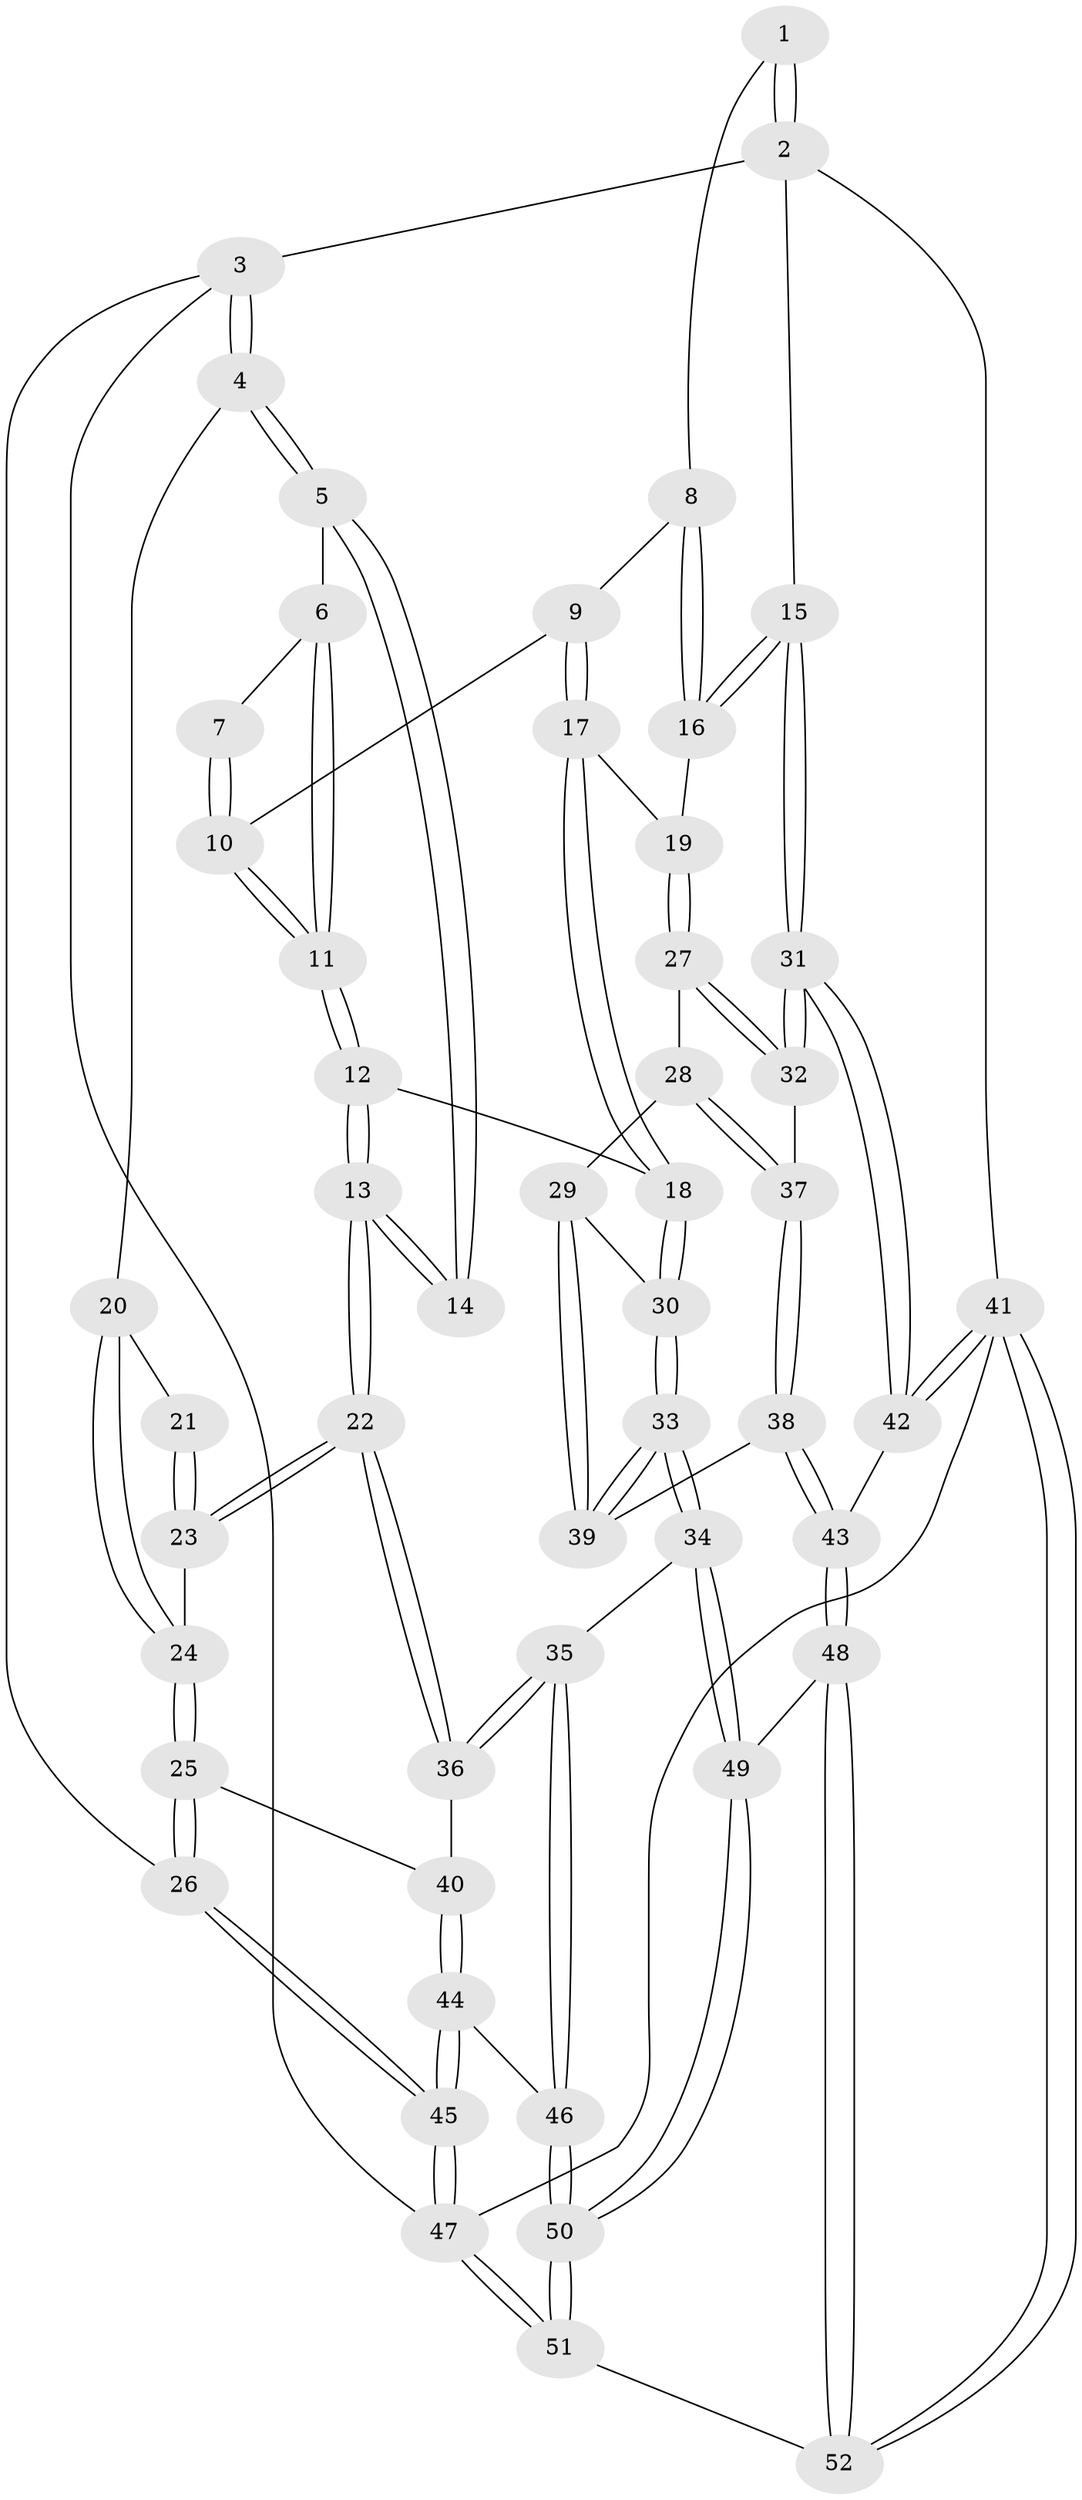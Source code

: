 // Generated by graph-tools (version 1.1) at 2025/38/03/09/25 02:38:54]
// undirected, 52 vertices, 127 edges
graph export_dot {
graph [start="1"]
  node [color=gray90,style=filled];
  1 [pos="+0.8600766980645501+0"];
  2 [pos="+1+0"];
  3 [pos="+0+0"];
  4 [pos="+0+0"];
  5 [pos="+0.3665728470323345+0"];
  6 [pos="+0.44462885122784856+0"];
  7 [pos="+0.4618997904673686+0"];
  8 [pos="+0.7726231943536805+0.14876413920321113"];
  9 [pos="+0.7610011691738314+0.1575102280121929"];
  10 [pos="+0.667146205487839+0.1444343986776072"];
  11 [pos="+0.571075400579112+0.22067887787447785"];
  12 [pos="+0.5354518163588344+0.2900270543796672"];
  13 [pos="+0.4279935601876668+0.29732019814493915"];
  14 [pos="+0.4056184296914078+0.20366552558914128"];
  15 [pos="+1+0.197952955118679"];
  16 [pos="+0.9830856394726899+0.21902185211131953"];
  17 [pos="+0.7468731262903228+0.2591886812049021"];
  18 [pos="+0.5991807400093613+0.3335396849251893"];
  19 [pos="+0.812628763954246+0.34509035905696883"];
  20 [pos="+0.09088044827072415+0.11875985259963193"];
  21 [pos="+0.14601565444749576+0.1685585769504907"];
  22 [pos="+0.3545079556393277+0.37392426879330737"];
  23 [pos="+0.3172966537220594+0.35885660623942434"];
  24 [pos="+0.08079080471727133+0.4008546558291509"];
  25 [pos="+0.03856411187061957+0.45670942417689536"];
  26 [pos="+0+0.4690526626399528"];
  27 [pos="+0.810796147460081+0.38646328305955985"];
  28 [pos="+0.7931688530980382+0.4149980385397112"];
  29 [pos="+0.6802547336895886+0.42722044409366866"];
  30 [pos="+0.6409000137403339+0.424239528529364"];
  31 [pos="+1+0.39457178132347426"];
  32 [pos="+1+0.42649017137990497"];
  33 [pos="+0.5277410851272946+0.6604219159363849"];
  34 [pos="+0.5102600974752778+0.6730779719479711"];
  35 [pos="+0.4720715245326058+0.6623192127725386"];
  36 [pos="+0.36106884934989525+0.4816102116942601"];
  37 [pos="+0.8407578601634107+0.5519357552156575"];
  38 [pos="+0.8211846913160845+0.6139765034710312"];
  39 [pos="+0.7759644776770738+0.6156315190269832"];
  40 [pos="+0.1296959586156141+0.5574209892926059"];
  41 [pos="+1+1"];
  42 [pos="+1+0.7295516493198628"];
  43 [pos="+0.9357421433605623+0.7615896802465829"];
  44 [pos="+0.12921687404729876+0.7845640456975955"];
  45 [pos="+0+1"];
  46 [pos="+0.3014208881003011+0.7580447025632941"];
  47 [pos="+0+1"];
  48 [pos="+0.7719962695843092+0.9472061990822965"];
  49 [pos="+0.571587548123134+0.8093476300770864"];
  50 [pos="+0.39257688421871695+1"];
  51 [pos="+0.3589501276214419+1"];
  52 [pos="+0.8033211449653952+1"];
  1 -- 2;
  1 -- 2;
  1 -- 8;
  2 -- 3;
  2 -- 15;
  2 -- 41;
  3 -- 4;
  3 -- 4;
  3 -- 26;
  3 -- 47;
  4 -- 5;
  4 -- 5;
  4 -- 20;
  5 -- 6;
  5 -- 14;
  5 -- 14;
  6 -- 7;
  6 -- 11;
  6 -- 11;
  7 -- 10;
  7 -- 10;
  8 -- 9;
  8 -- 16;
  8 -- 16;
  9 -- 10;
  9 -- 17;
  9 -- 17;
  10 -- 11;
  10 -- 11;
  11 -- 12;
  11 -- 12;
  12 -- 13;
  12 -- 13;
  12 -- 18;
  13 -- 14;
  13 -- 14;
  13 -- 22;
  13 -- 22;
  15 -- 16;
  15 -- 16;
  15 -- 31;
  15 -- 31;
  16 -- 19;
  17 -- 18;
  17 -- 18;
  17 -- 19;
  18 -- 30;
  18 -- 30;
  19 -- 27;
  19 -- 27;
  20 -- 21;
  20 -- 24;
  20 -- 24;
  21 -- 23;
  21 -- 23;
  22 -- 23;
  22 -- 23;
  22 -- 36;
  22 -- 36;
  23 -- 24;
  24 -- 25;
  24 -- 25;
  25 -- 26;
  25 -- 26;
  25 -- 40;
  26 -- 45;
  26 -- 45;
  27 -- 28;
  27 -- 32;
  27 -- 32;
  28 -- 29;
  28 -- 37;
  28 -- 37;
  29 -- 30;
  29 -- 39;
  29 -- 39;
  30 -- 33;
  30 -- 33;
  31 -- 32;
  31 -- 32;
  31 -- 42;
  31 -- 42;
  32 -- 37;
  33 -- 34;
  33 -- 34;
  33 -- 39;
  33 -- 39;
  34 -- 35;
  34 -- 49;
  34 -- 49;
  35 -- 36;
  35 -- 36;
  35 -- 46;
  35 -- 46;
  36 -- 40;
  37 -- 38;
  37 -- 38;
  38 -- 39;
  38 -- 43;
  38 -- 43;
  40 -- 44;
  40 -- 44;
  41 -- 42;
  41 -- 42;
  41 -- 52;
  41 -- 52;
  41 -- 47;
  42 -- 43;
  43 -- 48;
  43 -- 48;
  44 -- 45;
  44 -- 45;
  44 -- 46;
  45 -- 47;
  45 -- 47;
  46 -- 50;
  46 -- 50;
  47 -- 51;
  47 -- 51;
  48 -- 49;
  48 -- 52;
  48 -- 52;
  49 -- 50;
  49 -- 50;
  50 -- 51;
  50 -- 51;
  51 -- 52;
}
